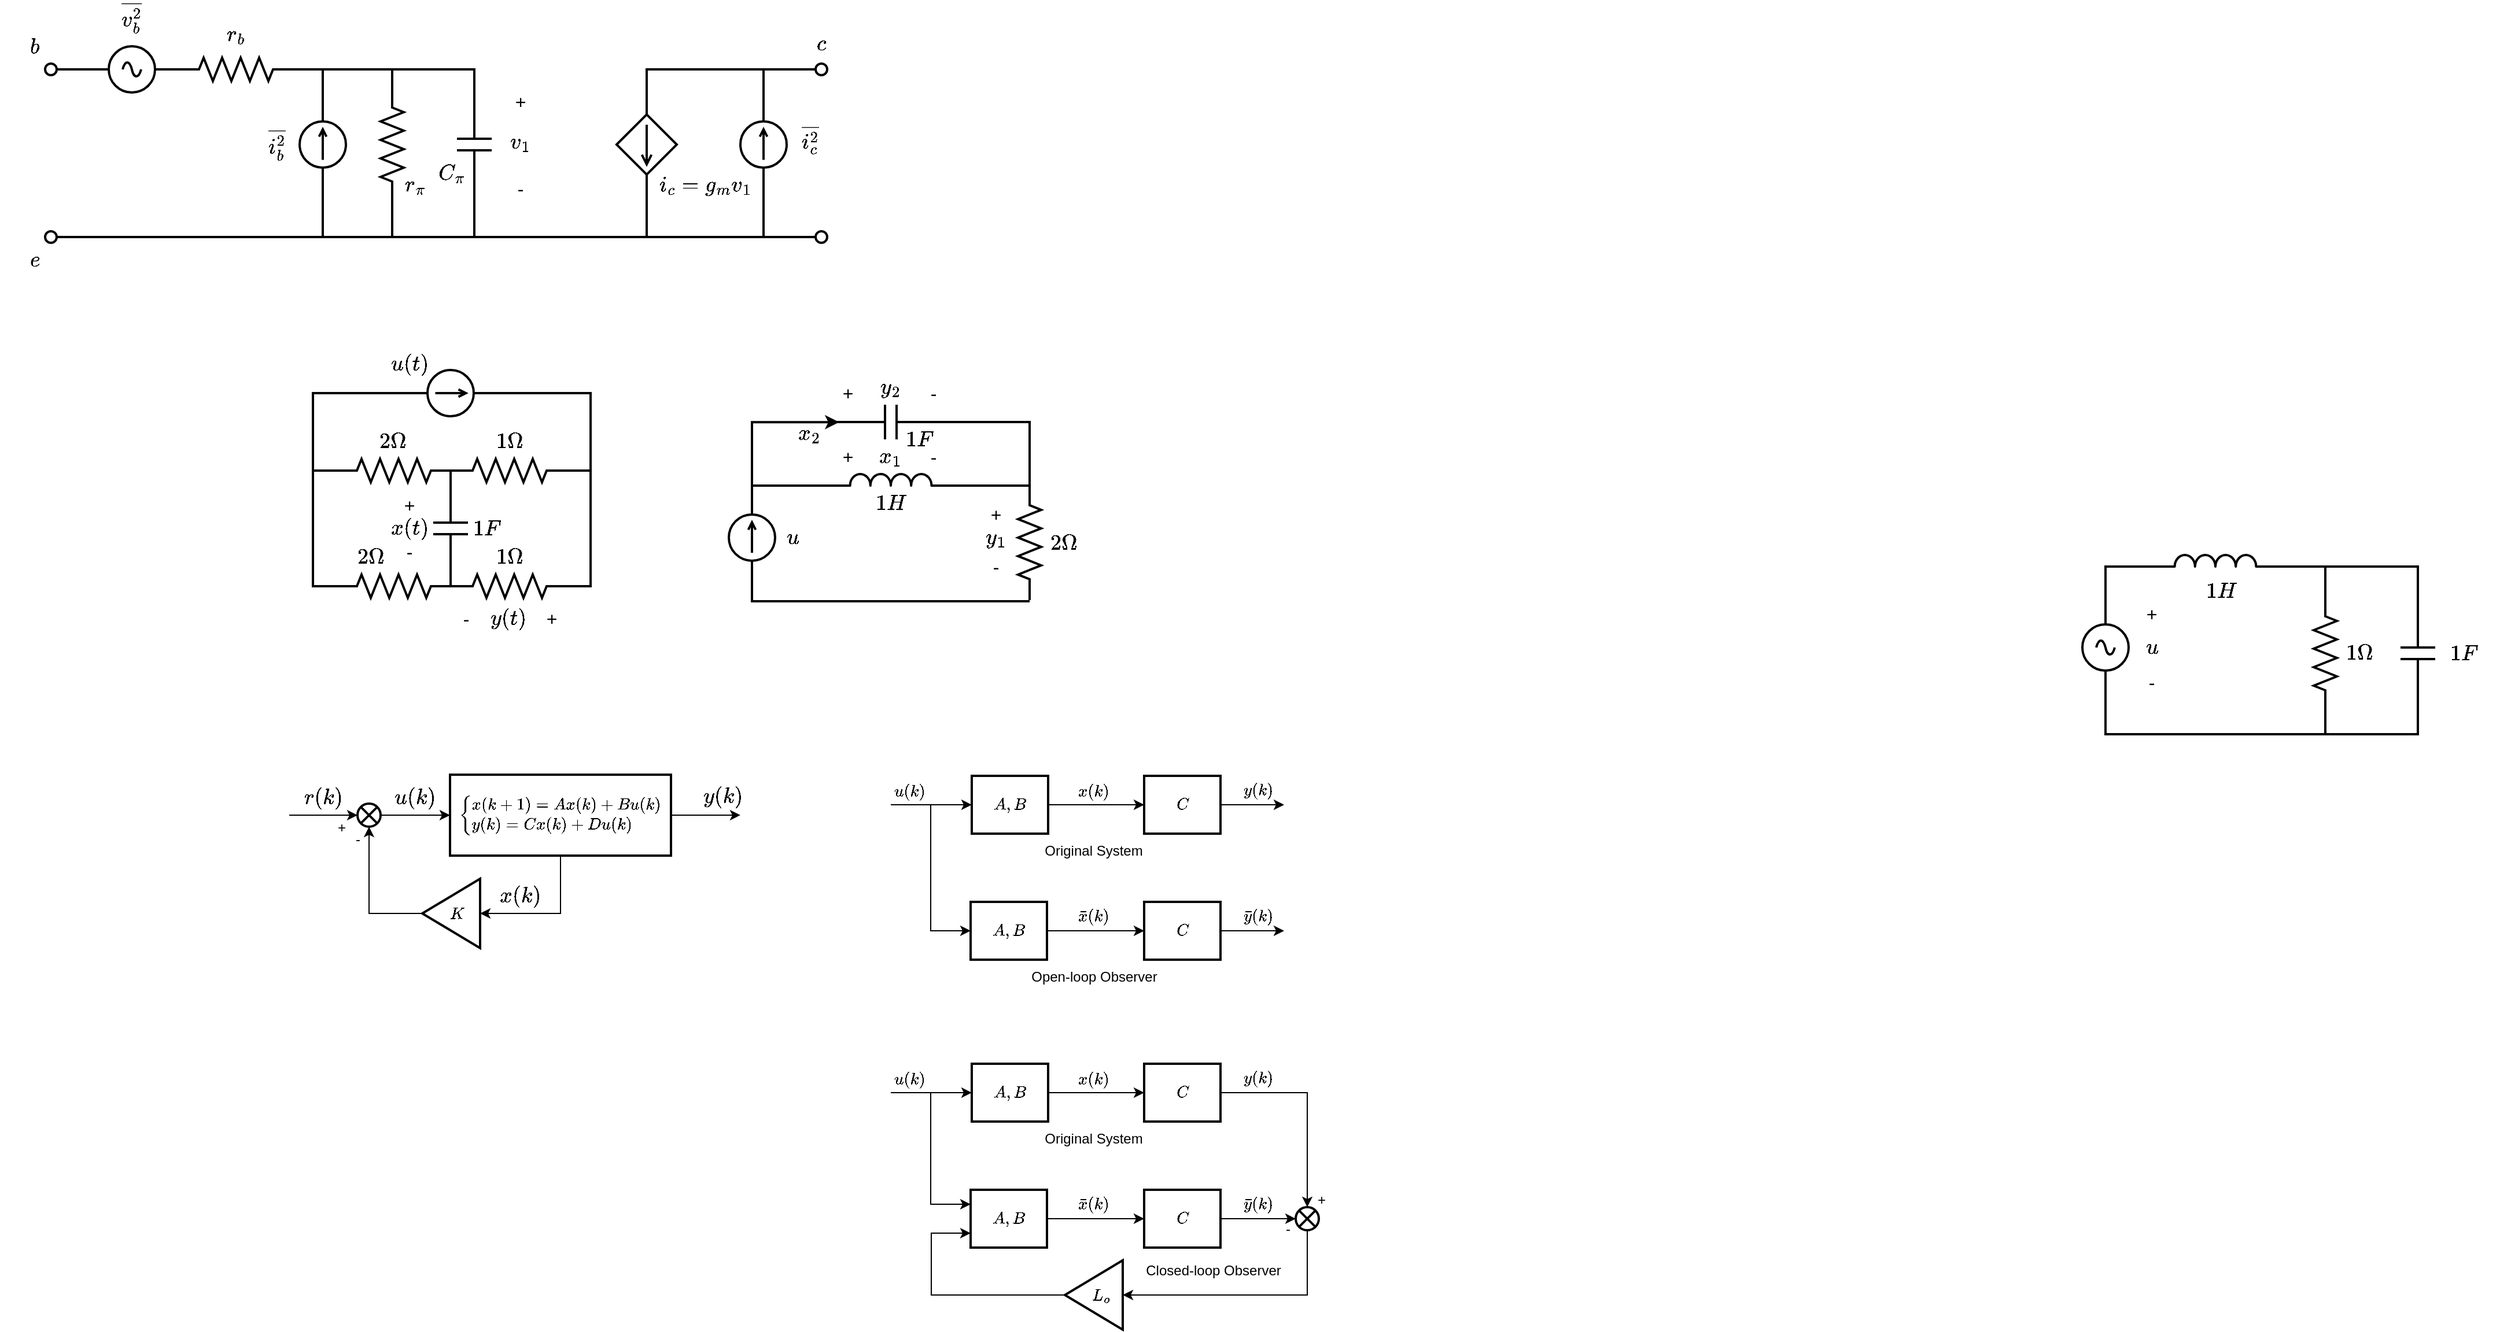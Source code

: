 <mxfile version="24.7.17">
  <diagram name="Page-1" id="0w1mzpmu9eaHcm5onp4b">
    <mxGraphModel dx="194" dy="-1053" grid="1" gridSize="10" guides="1" tooltips="1" connect="1" arrows="1" fold="1" page="1" pageScale="1" pageWidth="827" pageHeight="1169" math="1" shadow="0">
      <root>
        <mxCell id="0" />
        <mxCell id="1" parent="0" />
        <mxCell id="32kUZFHJpmoqQEF3fDb8-13" value="" style="pointerEvents=1;verticalLabelPosition=bottom;shadow=0;dashed=0;align=center;html=1;verticalAlign=top;shape=mxgraph.electrical.resistors.resistor_2;rotation=90;strokeWidth=2;" parent="1" vertex="1">
          <mxGeometry x="2000" y="1955" width="100" height="20" as="geometry" />
        </mxCell>
        <mxCell id="32kUZFHJpmoqQEF3fDb8-14" value="$$1F$$" style="text;html=1;align=center;verticalAlign=middle;whiteSpace=wrap;rounded=0;fontSize=16;" parent="1" vertex="1">
          <mxGeometry x="2140" y="1950" width="60" height="30" as="geometry" />
        </mxCell>
        <mxCell id="32kUZFHJpmoqQEF3fDb8-15" value="" style="pointerEvents=1;verticalLabelPosition=bottom;shadow=0;dashed=0;align=center;html=1;verticalAlign=top;shape=mxgraph.electrical.signal_sources.source;aspect=fixed;points=[[0.5,0,0],[1,0.5,0],[0.5,1,0],[0,0.5,0]];elSignalType=ac;strokeWidth=2;" parent="1" vertex="1">
          <mxGeometry x="1840" y="1940" width="40" height="40" as="geometry" />
        </mxCell>
        <mxCell id="32kUZFHJpmoqQEF3fDb8-16" value="" style="pointerEvents=1;verticalLabelPosition=bottom;shadow=0;dashed=0;align=center;html=1;verticalAlign=top;shape=mxgraph.electrical.inductors.inductor_3;strokeWidth=2;rotation=0;" parent="1" vertex="1">
          <mxGeometry x="1900" y="1880" width="110" height="10" as="geometry" />
        </mxCell>
        <mxCell id="32kUZFHJpmoqQEF3fDb8-17" value="" style="pointerEvents=1;verticalLabelPosition=bottom;shadow=0;dashed=0;align=center;html=1;verticalAlign=top;shape=mxgraph.electrical.capacitors.capacitor_1;rotation=90;strokeWidth=2;" parent="1" vertex="1">
          <mxGeometry x="2080" y="1950" width="100" height="30" as="geometry" />
        </mxCell>
        <mxCell id="32kUZFHJpmoqQEF3fDb8-18" style="edgeStyle=orthogonalEdgeStyle;rounded=0;orthogonalLoop=1;jettySize=auto;html=1;exitX=0.5;exitY=0;exitDx=0;exitDy=0;exitPerimeter=0;entryX=0;entryY=1;entryDx=0;entryDy=0;entryPerimeter=0;strokeWidth=2;endArrow=none;endFill=0;" parent="1" source="32kUZFHJpmoqQEF3fDb8-15" target="32kUZFHJpmoqQEF3fDb8-16" edge="1">
          <mxGeometry relative="1" as="geometry">
            <Array as="points">
              <mxPoint x="1860" y="1890" />
            </Array>
          </mxGeometry>
        </mxCell>
        <mxCell id="32kUZFHJpmoqQEF3fDb8-19" style="edgeStyle=orthogonalEdgeStyle;rounded=0;orthogonalLoop=1;jettySize=auto;html=1;exitX=1;exitY=1;exitDx=0;exitDy=0;exitPerimeter=0;entryX=0;entryY=0.5;entryDx=0;entryDy=0;entryPerimeter=0;strokeWidth=2;endArrow=none;endFill=0;" parent="1" source="32kUZFHJpmoqQEF3fDb8-16" target="32kUZFHJpmoqQEF3fDb8-13" edge="1">
          <mxGeometry relative="1" as="geometry">
            <Array as="points">
              <mxPoint x="2050" y="1890" />
            </Array>
          </mxGeometry>
        </mxCell>
        <mxCell id="32kUZFHJpmoqQEF3fDb8-20" style="edgeStyle=orthogonalEdgeStyle;rounded=0;orthogonalLoop=1;jettySize=auto;html=1;exitX=1;exitY=1;exitDx=0;exitDy=0;exitPerimeter=0;entryX=0;entryY=0.5;entryDx=0;entryDy=0;entryPerimeter=0;strokeWidth=2;endArrow=none;endFill=0;" parent="1" source="32kUZFHJpmoqQEF3fDb8-16" target="32kUZFHJpmoqQEF3fDb8-17" edge="1">
          <mxGeometry relative="1" as="geometry">
            <Array as="points">
              <mxPoint x="2130" y="1890" />
            </Array>
          </mxGeometry>
        </mxCell>
        <mxCell id="32kUZFHJpmoqQEF3fDb8-21" style="edgeStyle=orthogonalEdgeStyle;rounded=0;orthogonalLoop=1;jettySize=auto;html=1;exitX=0.5;exitY=1;exitDx=0;exitDy=0;exitPerimeter=0;entryX=1;entryY=0.5;entryDx=0;entryDy=0;entryPerimeter=0;strokeWidth=2;endArrow=none;endFill=0;" parent="1" source="32kUZFHJpmoqQEF3fDb8-15" target="32kUZFHJpmoqQEF3fDb8-13" edge="1">
          <mxGeometry relative="1" as="geometry" />
        </mxCell>
        <mxCell id="32kUZFHJpmoqQEF3fDb8-22" style="edgeStyle=orthogonalEdgeStyle;rounded=0;orthogonalLoop=1;jettySize=auto;html=1;exitX=0.5;exitY=1;exitDx=0;exitDy=0;exitPerimeter=0;entryX=1;entryY=0.5;entryDx=0;entryDy=0;entryPerimeter=0;strokeWidth=2;endArrow=none;endFill=0;" parent="1" source="32kUZFHJpmoqQEF3fDb8-15" target="32kUZFHJpmoqQEF3fDb8-17" edge="1">
          <mxGeometry relative="1" as="geometry" />
        </mxCell>
        <mxCell id="32kUZFHJpmoqQEF3fDb8-23" value="$$1\Omega$$" style="text;html=1;align=center;verticalAlign=middle;whiteSpace=wrap;rounded=0;fontSize=16;" parent="1" vertex="1">
          <mxGeometry x="2050" y="1950" width="60" height="30" as="geometry" />
        </mxCell>
        <mxCell id="32kUZFHJpmoqQEF3fDb8-24" value="$$1H$$" style="text;html=1;align=center;verticalAlign=middle;whiteSpace=wrap;rounded=0;fontSize=16;" parent="1" vertex="1">
          <mxGeometry x="1930" y="1896" width="60" height="30" as="geometry" />
        </mxCell>
        <mxCell id="32kUZFHJpmoqQEF3fDb8-25" value="$$u$$" style="text;html=1;align=center;verticalAlign=middle;whiteSpace=wrap;rounded=0;fontSize=16;" parent="1" vertex="1">
          <mxGeometry x="1870" y="1945" width="60" height="30" as="geometry" />
        </mxCell>
        <mxCell id="32kUZFHJpmoqQEF3fDb8-26" value="+" style="text;html=1;align=center;verticalAlign=middle;whiteSpace=wrap;rounded=0;fontSize=16;" parent="1" vertex="1">
          <mxGeometry x="1893" y="1926" width="14" height="10" as="geometry" />
        </mxCell>
        <mxCell id="32kUZFHJpmoqQEF3fDb8-27" value="-" style="text;html=1;align=center;verticalAlign=middle;whiteSpace=wrap;rounded=0;fontSize=16;" parent="1" vertex="1">
          <mxGeometry x="1893" y="1985" width="14" height="10" as="geometry" />
        </mxCell>
        <mxCell id="8IhoKyWCHWBWaT3CL7iz-1" value="" style="pointerEvents=1;verticalLabelPosition=bottom;shadow=0;dashed=0;align=center;html=1;verticalAlign=top;shape=mxgraph.electrical.resistors.resistor_2;rotation=0;strokeWidth=2;" parent="1" vertex="1">
          <mxGeometry x="194" y="1450" width="100" height="20" as="geometry" />
        </mxCell>
        <mxCell id="8IhoKyWCHWBWaT3CL7iz-2" style="edgeStyle=orthogonalEdgeStyle;rounded=0;orthogonalLoop=1;jettySize=auto;html=1;exitX=0.5;exitY=1;exitDx=0;exitDy=0;exitPerimeter=0;entryX=1;entryY=0.5;entryDx=0;entryDy=0;strokeWidth=2;endArrow=none;endFill=0;" parent="1" source="8IhoKyWCHWBWaT3CL7iz-3" target="8IhoKyWCHWBWaT3CL7iz-20" edge="1">
          <mxGeometry relative="1" as="geometry" />
        </mxCell>
        <mxCell id="8IhoKyWCHWBWaT3CL7iz-3" value="" style="pointerEvents=1;verticalLabelPosition=bottom;shadow=0;dashed=0;align=center;html=1;verticalAlign=top;shape=mxgraph.electrical.signal_sources.source;aspect=fixed;points=[[0.5,0,0],[1,0.5,0],[0.5,1,0],[0,0.5,0]];elSignalType=dc2;elSourceType=dependent;strokeWidth=2;" parent="1" vertex="1">
          <mxGeometry x="573" y="1499" width="52" height="52" as="geometry" />
        </mxCell>
        <mxCell id="8IhoKyWCHWBWaT3CL7iz-4" style="edgeStyle=orthogonalEdgeStyle;rounded=0;orthogonalLoop=1;jettySize=auto;html=1;exitX=1;exitY=0.5;exitDx=0;exitDy=0;exitPerimeter=0;entryX=1;entryY=0.5;entryDx=0;entryDy=0;strokeWidth=2;endArrow=none;endFill=0;" parent="1" source="8IhoKyWCHWBWaT3CL7iz-5" target="8IhoKyWCHWBWaT3CL7iz-20" edge="1">
          <mxGeometry relative="1" as="geometry" />
        </mxCell>
        <mxCell id="8IhoKyWCHWBWaT3CL7iz-5" value="" style="pointerEvents=1;verticalLabelPosition=bottom;shadow=0;dashed=0;align=center;html=1;verticalAlign=top;shape=mxgraph.electrical.resistors.resistor_2;rotation=90;strokeWidth=2;" parent="1" vertex="1">
          <mxGeometry x="329" y="1515" width="100" height="20" as="geometry" />
        </mxCell>
        <mxCell id="8IhoKyWCHWBWaT3CL7iz-6" style="edgeStyle=orthogonalEdgeStyle;rounded=0;orthogonalLoop=1;jettySize=auto;html=1;exitX=0;exitY=0.5;exitDx=0;exitDy=0;exitPerimeter=0;endArrow=none;endFill=0;strokeWidth=2;" parent="1" source="8IhoKyWCHWBWaT3CL7iz-8" edge="1">
          <mxGeometry relative="1" as="geometry">
            <mxPoint x="380" y="1459.997" as="targetPoint" />
            <mxPoint x="410" y="1474.83" as="sourcePoint" />
            <Array as="points">
              <mxPoint x="450" y="1460" />
            </Array>
          </mxGeometry>
        </mxCell>
        <mxCell id="8IhoKyWCHWBWaT3CL7iz-7" style="edgeStyle=orthogonalEdgeStyle;rounded=0;orthogonalLoop=1;jettySize=auto;html=1;exitX=1;exitY=0.5;exitDx=0;exitDy=0;exitPerimeter=0;entryX=1;entryY=0.5;entryDx=0;entryDy=0;strokeWidth=2;endArrow=none;endFill=0;" parent="1" source="8IhoKyWCHWBWaT3CL7iz-8" target="8IhoKyWCHWBWaT3CL7iz-20" edge="1">
          <mxGeometry relative="1" as="geometry">
            <mxPoint x="140" y="1570" as="targetPoint" />
          </mxGeometry>
        </mxCell>
        <mxCell id="8IhoKyWCHWBWaT3CL7iz-8" value="" style="pointerEvents=1;verticalLabelPosition=bottom;shadow=0;dashed=0;align=center;html=1;verticalAlign=top;shape=mxgraph.electrical.capacitors.capacitor_1;strokeWidth=2;rotation=90;" parent="1" vertex="1">
          <mxGeometry x="400" y="1510" width="100" height="30" as="geometry" />
        </mxCell>
        <mxCell id="8IhoKyWCHWBWaT3CL7iz-9" style="edgeStyle=orthogonalEdgeStyle;rounded=0;orthogonalLoop=1;jettySize=auto;html=1;exitX=0;exitY=0.5;exitDx=0;exitDy=0;exitPerimeter=0;entryX=1;entryY=0.5;entryDx=0;entryDy=0;entryPerimeter=0;endArrow=none;endFill=0;strokeWidth=2;" parent="1" source="8IhoKyWCHWBWaT3CL7iz-5" target="8IhoKyWCHWBWaT3CL7iz-1" edge="1">
          <mxGeometry relative="1" as="geometry">
            <Array as="points">
              <mxPoint x="379" y="1460" />
            </Array>
          </mxGeometry>
        </mxCell>
        <mxCell id="8IhoKyWCHWBWaT3CL7iz-10" style="edgeStyle=orthogonalEdgeStyle;rounded=0;orthogonalLoop=1;jettySize=auto;html=1;exitX=0;exitY=0.5;exitDx=0;exitDy=0;exitPerimeter=0;endArrow=none;endFill=0;strokeWidth=2;" parent="1" source="8IhoKyWCHWBWaT3CL7iz-19" edge="1">
          <mxGeometry relative="1" as="geometry">
            <mxPoint x="89" y="1459.793" as="targetPoint" />
          </mxGeometry>
        </mxCell>
        <mxCell id="8IhoKyWCHWBWaT3CL7iz-11" value="" style="pointerEvents=1;verticalLabelPosition=bottom;shadow=0;dashed=0;align=center;html=1;verticalAlign=top;shape=mxgraph.electrical.signal_sources.source;aspect=fixed;points=[[0.5,0,0],[1,0.5,0],[0.5,1,0],[0,0.5,0]];elSignalType=ac;strokeWidth=2;" parent="1" vertex="1">
          <mxGeometry x="134" y="1440" width="40" height="40" as="geometry" />
        </mxCell>
        <mxCell id="8IhoKyWCHWBWaT3CL7iz-12" style="edgeStyle=orthogonalEdgeStyle;rounded=0;orthogonalLoop=1;jettySize=auto;html=1;exitX=0;exitY=0.5;exitDx=0;exitDy=0;exitPerimeter=0;entryX=1;entryY=0.5;entryDx=0;entryDy=0;entryPerimeter=0;strokeWidth=2;endArrow=none;endFill=0;" parent="1" source="8IhoKyWCHWBWaT3CL7iz-1" target="8IhoKyWCHWBWaT3CL7iz-11" edge="1">
          <mxGeometry relative="1" as="geometry" />
        </mxCell>
        <mxCell id="8IhoKyWCHWBWaT3CL7iz-13" style="edgeStyle=orthogonalEdgeStyle;rounded=0;orthogonalLoop=1;jettySize=auto;html=1;exitX=0;exitY=0.5;exitDx=0;exitDy=0;exitPerimeter=0;entryX=1;entryY=0.5;entryDx=0;entryDy=0;endArrow=none;endFill=0;strokeWidth=2;" parent="1" source="8IhoKyWCHWBWaT3CL7iz-14" target="8IhoKyWCHWBWaT3CL7iz-20" edge="1">
          <mxGeometry relative="1" as="geometry" />
        </mxCell>
        <mxCell id="8IhoKyWCHWBWaT3CL7iz-14" value="" style="pointerEvents=1;verticalLabelPosition=bottom;shadow=0;dashed=0;align=center;html=1;verticalAlign=top;shape=mxgraph.electrical.signal_sources.source;aspect=fixed;points=[[0.5,0,0],[1,0.5,0],[0.5,1,0],[0,0.5,0]];elSignalType=dc1;rotation=-90;strokeWidth=2;" parent="1" vertex="1">
          <mxGeometry x="299" y="1505" width="40" height="40" as="geometry" />
        </mxCell>
        <mxCell id="8IhoKyWCHWBWaT3CL7iz-15" style="edgeStyle=orthogonalEdgeStyle;rounded=0;orthogonalLoop=1;jettySize=auto;html=1;exitX=0;exitY=0.5;exitDx=0;exitDy=0;exitPerimeter=0;entryX=1;entryY=0.5;entryDx=0;entryDy=0;strokeWidth=2;endArrow=none;endFill=0;" parent="1" source="8IhoKyWCHWBWaT3CL7iz-16" target="8IhoKyWCHWBWaT3CL7iz-20" edge="1">
          <mxGeometry relative="1" as="geometry" />
        </mxCell>
        <mxCell id="8IhoKyWCHWBWaT3CL7iz-16" value="" style="pointerEvents=1;verticalLabelPosition=bottom;shadow=0;dashed=0;align=center;html=1;verticalAlign=top;shape=mxgraph.electrical.signal_sources.source;aspect=fixed;points=[[0.5,0,0],[1,0.5,0],[0.5,1,0],[0,0.5,0]];elSignalType=dc1;rotation=-90;strokeWidth=2;" parent="1" vertex="1">
          <mxGeometry x="680" y="1505" width="40" height="40" as="geometry" />
        </mxCell>
        <mxCell id="8IhoKyWCHWBWaT3CL7iz-17" style="edgeStyle=orthogonalEdgeStyle;rounded=0;orthogonalLoop=1;jettySize=auto;html=1;exitX=1;exitY=0.5;exitDx=0;exitDy=0;exitPerimeter=0;entryX=1;entryY=0.5;entryDx=0;entryDy=0;entryPerimeter=0;strokeWidth=2;endArrow=none;endFill=0;" parent="1" source="8IhoKyWCHWBWaT3CL7iz-14" target="8IhoKyWCHWBWaT3CL7iz-1" edge="1">
          <mxGeometry relative="1" as="geometry">
            <Array as="points">
              <mxPoint x="319" y="1500" />
              <mxPoint x="319" y="1460" />
            </Array>
          </mxGeometry>
        </mxCell>
        <mxCell id="8IhoKyWCHWBWaT3CL7iz-18" value="" style="edgeStyle=orthogonalEdgeStyle;rounded=0;orthogonalLoop=1;jettySize=auto;html=1;exitX=0;exitY=0.5;exitDx=0;exitDy=0;exitPerimeter=0;endArrow=none;endFill=0;strokeWidth=2;" parent="1" source="8IhoKyWCHWBWaT3CL7iz-11" target="8IhoKyWCHWBWaT3CL7iz-19" edge="1">
          <mxGeometry relative="1" as="geometry">
            <mxPoint x="89" y="1459.793" as="targetPoint" />
            <mxPoint x="134" y="1460" as="sourcePoint" />
          </mxGeometry>
        </mxCell>
        <mxCell id="8IhoKyWCHWBWaT3CL7iz-19" value="" style="ellipse;whiteSpace=wrap;html=1;aspect=fixed;strokeWidth=2;" parent="1" vertex="1">
          <mxGeometry x="79" y="1455" width="10" height="10" as="geometry" />
        </mxCell>
        <mxCell id="8IhoKyWCHWBWaT3CL7iz-20" value="" style="ellipse;whiteSpace=wrap;html=1;aspect=fixed;strokeWidth=2;" parent="1" vertex="1">
          <mxGeometry x="79" y="1600" width="10" height="10" as="geometry" />
        </mxCell>
        <mxCell id="8IhoKyWCHWBWaT3CL7iz-21" style="edgeStyle=orthogonalEdgeStyle;rounded=0;orthogonalLoop=1;jettySize=auto;html=1;exitX=1;exitY=0.5;exitDx=0;exitDy=0;exitPerimeter=0;entryX=0.5;entryY=0;entryDx=0;entryDy=0;entryPerimeter=0;strokeWidth=2;endArrow=none;endFill=0;" parent="1" source="8IhoKyWCHWBWaT3CL7iz-16" target="8IhoKyWCHWBWaT3CL7iz-3" edge="1">
          <mxGeometry relative="1" as="geometry">
            <Array as="points">
              <mxPoint x="700" y="1460" />
              <mxPoint x="599" y="1460" />
            </Array>
          </mxGeometry>
        </mxCell>
        <mxCell id="8IhoKyWCHWBWaT3CL7iz-22" value="$$r_b$$" style="text;html=1;align=center;verticalAlign=middle;whiteSpace=wrap;rounded=0;fontSize=16;" parent="1" vertex="1">
          <mxGeometry x="214" y="1415" width="60" height="30" as="geometry" />
        </mxCell>
        <mxCell id="8IhoKyWCHWBWaT3CL7iz-23" value="$$r_\pi$$" style="text;html=1;align=center;verticalAlign=middle;whiteSpace=wrap;rounded=0;fontSize=16;" parent="1" vertex="1">
          <mxGeometry x="369" y="1545" width="60" height="30" as="geometry" />
        </mxCell>
        <mxCell id="8IhoKyWCHWBWaT3CL7iz-24" value="$$C_\pi$$" style="text;html=1;align=center;verticalAlign=middle;whiteSpace=wrap;rounded=0;fontSize=16;" parent="1" vertex="1">
          <mxGeometry x="400" y="1535" width="60" height="30" as="geometry" />
        </mxCell>
        <mxCell id="8IhoKyWCHWBWaT3CL7iz-25" value="$$\overline{v_b^2}$$" style="text;html=1;align=center;verticalAlign=middle;whiteSpace=wrap;rounded=0;fontSize=16;" parent="1" vertex="1">
          <mxGeometry x="124" y="1400" width="60" height="30" as="geometry" />
        </mxCell>
        <mxCell id="8IhoKyWCHWBWaT3CL7iz-26" value="$$\overline{i_b^2}$$" style="text;html=1;align=center;verticalAlign=middle;whiteSpace=wrap;rounded=0;fontSize=16;" parent="1" vertex="1">
          <mxGeometry x="249" y="1510" width="60" height="30" as="geometry" />
        </mxCell>
        <mxCell id="8IhoKyWCHWBWaT3CL7iz-27" value="$$\overline{i_c^2}$$" style="text;html=1;align=center;verticalAlign=middle;whiteSpace=wrap;rounded=0;fontSize=16;" parent="1" vertex="1">
          <mxGeometry x="710" y="1505" width="60" height="30" as="geometry" />
        </mxCell>
        <mxCell id="8IhoKyWCHWBWaT3CL7iz-28" value="$$i_c=g_mv_1$$" style="text;html=1;align=center;verticalAlign=middle;whiteSpace=wrap;rounded=0;fontSize=16;" parent="1" vertex="1">
          <mxGeometry x="620" y="1545" width="60" height="30" as="geometry" />
        </mxCell>
        <mxCell id="8IhoKyWCHWBWaT3CL7iz-29" value="$$v_1$$" style="text;html=1;align=center;verticalAlign=middle;whiteSpace=wrap;rounded=0;fontSize=16;" parent="1" vertex="1">
          <mxGeometry x="460" y="1507.5" width="60" height="30" as="geometry" />
        </mxCell>
        <mxCell id="8IhoKyWCHWBWaT3CL7iz-30" value="+" style="text;html=1;align=center;verticalAlign=middle;whiteSpace=wrap;rounded=0;fontSize=16;" parent="1" vertex="1">
          <mxGeometry x="460" y="1472.5" width="60" height="30" as="geometry" />
        </mxCell>
        <mxCell id="8IhoKyWCHWBWaT3CL7iz-31" value="-" style="text;html=1;align=center;verticalAlign=middle;whiteSpace=wrap;rounded=0;fontSize=16;" parent="1" vertex="1">
          <mxGeometry x="460" y="1547.5" width="60" height="30" as="geometry" />
        </mxCell>
        <mxCell id="8IhoKyWCHWBWaT3CL7iz-32" value="$$b$$" style="text;html=1;align=center;verticalAlign=middle;whiteSpace=wrap;rounded=0;fontSize=16;" parent="1" vertex="1">
          <mxGeometry x="40" y="1425" width="60" height="30" as="geometry" />
        </mxCell>
        <mxCell id="8IhoKyWCHWBWaT3CL7iz-33" value="$$e$$" style="text;html=1;align=center;verticalAlign=middle;whiteSpace=wrap;rounded=0;fontSize=16;" parent="1" vertex="1">
          <mxGeometry x="40" y="1610" width="60" height="30" as="geometry" />
        </mxCell>
        <mxCell id="8IhoKyWCHWBWaT3CL7iz-34" value="$$c$$" style="text;html=1;align=center;verticalAlign=middle;whiteSpace=wrap;rounded=0;fontSize=16;" parent="1" vertex="1">
          <mxGeometry x="720" y="1422.5" width="60" height="30" as="geometry" />
        </mxCell>
        <mxCell id="8IhoKyWCHWBWaT3CL7iz-35" value="" style="ellipse;whiteSpace=wrap;html=1;aspect=fixed;strokeWidth=2;" parent="1" vertex="1">
          <mxGeometry x="745" y="1455" width="10" height="10" as="geometry" />
        </mxCell>
        <mxCell id="8IhoKyWCHWBWaT3CL7iz-36" style="edgeStyle=orthogonalEdgeStyle;rounded=0;orthogonalLoop=1;jettySize=auto;html=1;exitX=0;exitY=0.5;exitDx=0;exitDy=0;entryX=0.5;entryY=0;entryDx=0;entryDy=0;entryPerimeter=0;endArrow=none;endFill=0;strokeWidth=2;" parent="1" source="8IhoKyWCHWBWaT3CL7iz-35" target="8IhoKyWCHWBWaT3CL7iz-3" edge="1">
          <mxGeometry relative="1" as="geometry" />
        </mxCell>
        <mxCell id="8IhoKyWCHWBWaT3CL7iz-37" style="edgeStyle=orthogonalEdgeStyle;rounded=0;orthogonalLoop=1;jettySize=auto;html=1;exitX=0;exitY=0.5;exitDx=0;exitDy=0;strokeWidth=2;endArrow=none;endFill=0;" parent="1" source="8IhoKyWCHWBWaT3CL7iz-38" edge="1">
          <mxGeometry relative="1" as="geometry">
            <mxPoint x="700" y="1605" as="targetPoint" />
            <Array as="points">
              <mxPoint x="723" y="1605" />
            </Array>
          </mxGeometry>
        </mxCell>
        <mxCell id="8IhoKyWCHWBWaT3CL7iz-38" value="" style="ellipse;whiteSpace=wrap;html=1;aspect=fixed;strokeWidth=2;" parent="1" vertex="1">
          <mxGeometry x="745" y="1600" width="10" height="10" as="geometry" />
        </mxCell>
        <mxCell id="8IhoKyWCHWBWaT3CL7iz-50" value="" style="group;rotation=90;" parent="1" vertex="1" connectable="0">
          <mxGeometry x="323.5" y="1710" width="213" height="200" as="geometry" />
        </mxCell>
        <mxCell id="8IhoKyWCHWBWaT3CL7iz-39" value="" style="pointerEvents=1;verticalLabelPosition=bottom;shadow=0;dashed=0;align=center;html=1;verticalAlign=top;shape=mxgraph.electrical.signal_sources.source;aspect=fixed;points=[[0.5,0,0],[1,0.5,0],[0.5,1,0],[0,0.5,0]];elSignalType=dc1;rotation=0;strokeWidth=2;" parent="8IhoKyWCHWBWaT3CL7iz-50" vertex="1">
          <mxGeometry x="86" y="10" width="40" height="40" as="geometry" />
        </mxCell>
        <mxCell id="8IhoKyWCHWBWaT3CL7iz-40" value="" style="pointerEvents=1;verticalLabelPosition=bottom;shadow=0;dashed=0;align=center;html=1;verticalAlign=top;shape=mxgraph.electrical.resistors.resistor_2;rotation=180;strokeWidth=2;" parent="8IhoKyWCHWBWaT3CL7iz-50" vertex="1">
          <mxGeometry x="107" y="87" width="100" height="20" as="geometry" />
        </mxCell>
        <mxCell id="8IhoKyWCHWBWaT3CL7iz-41" value="" style="pointerEvents=1;verticalLabelPosition=bottom;shadow=0;dashed=0;align=center;html=1;verticalAlign=top;shape=mxgraph.electrical.capacitors.capacitor_1;strokeWidth=2;rotation=-90;" parent="8IhoKyWCHWBWaT3CL7iz-50" vertex="1">
          <mxGeometry x="56" y="132" width="100" height="30" as="geometry" />
        </mxCell>
        <mxCell id="8IhoKyWCHWBWaT3CL7iz-42" value="" style="pointerEvents=1;verticalLabelPosition=bottom;shadow=0;dashed=0;align=center;html=1;verticalAlign=top;shape=mxgraph.electrical.resistors.resistor_2;rotation=180;strokeWidth=2;" parent="8IhoKyWCHWBWaT3CL7iz-50" vertex="1">
          <mxGeometry x="107" y="187" width="100" height="20" as="geometry" />
        </mxCell>
        <mxCell id="8IhoKyWCHWBWaT3CL7iz-43" value="" style="pointerEvents=1;verticalLabelPosition=bottom;shadow=0;dashed=0;align=center;html=1;verticalAlign=top;shape=mxgraph.electrical.resistors.resistor_2;rotation=180;strokeWidth=2;" parent="8IhoKyWCHWBWaT3CL7iz-50" vertex="1">
          <mxGeometry x="7" y="87" width="100" height="20" as="geometry" />
        </mxCell>
        <mxCell id="8IhoKyWCHWBWaT3CL7iz-44" value="" style="pointerEvents=1;verticalLabelPosition=bottom;shadow=0;dashed=0;align=center;html=1;verticalAlign=top;shape=mxgraph.electrical.resistors.resistor_2;rotation=180;strokeWidth=2;" parent="8IhoKyWCHWBWaT3CL7iz-50" vertex="1">
          <mxGeometry x="7" y="187" width="100" height="20" as="geometry" />
        </mxCell>
        <mxCell id="8IhoKyWCHWBWaT3CL7iz-45" style="edgeStyle=orthogonalEdgeStyle;rounded=0;orthogonalLoop=1;jettySize=auto;html=1;exitX=1;exitY=0.5;exitDx=0;exitDy=0;exitPerimeter=0;entryX=0;entryY=0.5;entryDx=0;entryDy=0;entryPerimeter=0;strokeWidth=2;endArrow=none;endFill=0;" parent="8IhoKyWCHWBWaT3CL7iz-50" source="8IhoKyWCHWBWaT3CL7iz-39" target="8IhoKyWCHWBWaT3CL7iz-40" edge="1">
          <mxGeometry relative="1" as="geometry" />
        </mxCell>
        <mxCell id="8IhoKyWCHWBWaT3CL7iz-46" style="edgeStyle=orthogonalEdgeStyle;rounded=0;orthogonalLoop=1;jettySize=auto;html=1;exitX=1;exitY=0.5;exitDx=0;exitDy=0;exitPerimeter=0;entryX=0;entryY=0.5;entryDx=0;entryDy=0;entryPerimeter=0;strokeWidth=2;endArrow=none;endFill=0;" parent="8IhoKyWCHWBWaT3CL7iz-50" source="8IhoKyWCHWBWaT3CL7iz-39" target="8IhoKyWCHWBWaT3CL7iz-42" edge="1">
          <mxGeometry relative="1" as="geometry" />
        </mxCell>
        <mxCell id="8IhoKyWCHWBWaT3CL7iz-47" style="edgeStyle=orthogonalEdgeStyle;rounded=0;orthogonalLoop=1;jettySize=auto;html=1;exitX=0;exitY=0.5;exitDx=0;exitDy=0;exitPerimeter=0;entryX=1;entryY=0.5;entryDx=0;entryDy=0;entryPerimeter=0;strokeWidth=2;endArrow=none;endFill=0;" parent="8IhoKyWCHWBWaT3CL7iz-50" source="8IhoKyWCHWBWaT3CL7iz-39" target="8IhoKyWCHWBWaT3CL7iz-43" edge="1">
          <mxGeometry relative="1" as="geometry" />
        </mxCell>
        <mxCell id="8IhoKyWCHWBWaT3CL7iz-48" style="edgeStyle=orthogonalEdgeStyle;rounded=0;orthogonalLoop=1;jettySize=auto;html=1;exitX=0;exitY=0.5;exitDx=0;exitDy=0;exitPerimeter=0;entryX=1;entryY=0.5;entryDx=0;entryDy=0;entryPerimeter=0;strokeWidth=2;endArrow=none;endFill=0;" parent="8IhoKyWCHWBWaT3CL7iz-50" source="8IhoKyWCHWBWaT3CL7iz-39" target="8IhoKyWCHWBWaT3CL7iz-44" edge="1">
          <mxGeometry relative="1" as="geometry" />
        </mxCell>
        <mxCell id="8IhoKyWCHWBWaT3CL7iz-80" value="$$1\Omega$$" style="text;html=1;align=center;verticalAlign=middle;whiteSpace=wrap;rounded=0;fontSize=16;" parent="8IhoKyWCHWBWaT3CL7iz-50" vertex="1">
          <mxGeometry x="127" y="57" width="60" height="30" as="geometry" />
        </mxCell>
        <mxCell id="8IhoKyWCHWBWaT3CL7iz-81" value="$$1\Omega$$" style="text;html=1;align=center;verticalAlign=middle;whiteSpace=wrap;rounded=0;fontSize=16;" parent="8IhoKyWCHWBWaT3CL7iz-50" vertex="1">
          <mxGeometry x="127" y="157" width="60" height="30" as="geometry" />
        </mxCell>
        <mxCell id="8IhoKyWCHWBWaT3CL7iz-82" value="$$2\Omega$$" style="text;html=1;align=center;verticalAlign=middle;whiteSpace=wrap;rounded=0;fontSize=16;" parent="8IhoKyWCHWBWaT3CL7iz-50" vertex="1">
          <mxGeometry x="26" y="57" width="60" height="30" as="geometry" />
        </mxCell>
        <mxCell id="8IhoKyWCHWBWaT3CL7iz-97" value="$$2\Omega$$" style="text;html=1;align=center;verticalAlign=middle;whiteSpace=wrap;rounded=0;fontSize=16;" parent="8IhoKyWCHWBWaT3CL7iz-50" vertex="1">
          <mxGeometry x="7" y="157" width="60" height="30" as="geometry" />
        </mxCell>
        <mxCell id="8IhoKyWCHWBWaT3CL7iz-98" value="$$u(t)$$" style="text;html=1;align=center;verticalAlign=middle;whiteSpace=wrap;rounded=0;fontSize=16;" parent="8IhoKyWCHWBWaT3CL7iz-50" vertex="1">
          <mxGeometry x="40" y="-10" width="60" height="30" as="geometry" />
        </mxCell>
        <mxCell id="8IhoKyWCHWBWaT3CL7iz-103" value="$$x(t)$$" style="text;html=1;align=center;verticalAlign=middle;whiteSpace=wrap;rounded=0;fontSize=16;" parent="8IhoKyWCHWBWaT3CL7iz-50" vertex="1">
          <mxGeometry x="40" y="132" width="60" height="30" as="geometry" />
        </mxCell>
        <mxCell id="8IhoKyWCHWBWaT3CL7iz-104" value="+" style="text;html=1;align=center;verticalAlign=middle;whiteSpace=wrap;rounded=0;fontSize=16;" parent="8IhoKyWCHWBWaT3CL7iz-50" vertex="1">
          <mxGeometry x="63" y="122" width="14" height="10" as="geometry" />
        </mxCell>
        <mxCell id="8IhoKyWCHWBWaT3CL7iz-105" value="-" style="text;html=1;align=center;verticalAlign=middle;whiteSpace=wrap;rounded=0;fontSize=16;" parent="8IhoKyWCHWBWaT3CL7iz-50" vertex="1">
          <mxGeometry x="63" y="162" width="14" height="10" as="geometry" />
        </mxCell>
        <mxCell id="8IhoKyWCHWBWaT3CL7iz-106" value="$$1F$$" style="text;html=1;align=center;verticalAlign=middle;whiteSpace=wrap;rounded=0;fontSize=16;" parent="8IhoKyWCHWBWaT3CL7iz-50" vertex="1">
          <mxGeometry x="107" y="132" width="60" height="30" as="geometry" />
        </mxCell>
        <mxCell id="8IhoKyWCHWBWaT3CL7iz-99" value="$$y(t)$$" style="text;html=1;align=center;verticalAlign=middle;whiteSpace=wrap;rounded=0;fontSize=16;" parent="1" vertex="1">
          <mxGeometry x="450" y="1920" width="60" height="30" as="geometry" />
        </mxCell>
        <mxCell id="8IhoKyWCHWBWaT3CL7iz-100" value="+" style="text;html=1;align=center;verticalAlign=middle;whiteSpace=wrap;rounded=0;fontSize=16;" parent="1" vertex="1">
          <mxGeometry x="510" y="1930" width="14" height="10" as="geometry" />
        </mxCell>
        <mxCell id="8IhoKyWCHWBWaT3CL7iz-101" value="-" style="text;html=1;align=center;verticalAlign=middle;whiteSpace=wrap;rounded=0;fontSize=16;" parent="1" vertex="1">
          <mxGeometry x="436" y="1930" width="14" height="10" as="geometry" />
        </mxCell>
        <mxCell id="8IhoKyWCHWBWaT3CL7iz-107" value="" style="pointerEvents=1;verticalLabelPosition=bottom;shadow=0;dashed=0;align=center;html=1;verticalAlign=top;shape=mxgraph.electrical.signal_sources.source;aspect=fixed;points=[[0.5,0,0],[1,0.5,0],[0.5,1,0],[0,0.5,0]];elSignalType=dc1;rotation=-90;strokeWidth=2;" parent="1" vertex="1">
          <mxGeometry x="670" y="1844.96" width="40" height="40" as="geometry" />
        </mxCell>
        <mxCell id="8IhoKyWCHWBWaT3CL7iz-108" value="" style="pointerEvents=1;verticalLabelPosition=bottom;shadow=0;dashed=0;align=center;html=1;verticalAlign=top;shape=mxgraph.electrical.capacitors.capacitor_1;strokeWidth=2;rotation=0;" parent="1" vertex="1">
          <mxGeometry x="760" y="1749.96" width="100" height="30" as="geometry" />
        </mxCell>
        <mxCell id="8IhoKyWCHWBWaT3CL7iz-109" value="" style="pointerEvents=1;verticalLabelPosition=bottom;shadow=0;dashed=0;align=center;html=1;verticalAlign=top;shape=mxgraph.electrical.inductors.inductor_3;strokeWidth=2;rotation=0;" parent="1" vertex="1">
          <mxGeometry x="755" y="1809.96" width="110" height="10" as="geometry" />
        </mxCell>
        <mxCell id="8IhoKyWCHWBWaT3CL7iz-110" value="" style="pointerEvents=1;verticalLabelPosition=bottom;shadow=0;dashed=0;align=center;html=1;verticalAlign=top;shape=mxgraph.electrical.resistors.resistor_2;rotation=-90;strokeWidth=2;" parent="1" vertex="1">
          <mxGeometry x="880" y="1858.96" width="100" height="20" as="geometry" />
        </mxCell>
        <mxCell id="8IhoKyWCHWBWaT3CL7iz-111" style="edgeStyle=orthogonalEdgeStyle;rounded=0;orthogonalLoop=1;jettySize=auto;html=1;exitX=1;exitY=0.5;exitDx=0;exitDy=0;exitPerimeter=0;entryX=0;entryY=1;entryDx=0;entryDy=0;entryPerimeter=0;strokeWidth=2;endArrow=none;endFill=0;" parent="1" source="8IhoKyWCHWBWaT3CL7iz-107" target="8IhoKyWCHWBWaT3CL7iz-109" edge="1">
          <mxGeometry relative="1" as="geometry">
            <Array as="points">
              <mxPoint x="690" y="1819.96" />
            </Array>
          </mxGeometry>
        </mxCell>
        <mxCell id="8IhoKyWCHWBWaT3CL7iz-112" style="edgeStyle=orthogonalEdgeStyle;rounded=0;orthogonalLoop=1;jettySize=auto;html=1;exitX=1;exitY=0.5;exitDx=0;exitDy=0;exitPerimeter=0;entryX=0.054;entryY=0.506;entryDx=0;entryDy=0;entryPerimeter=0;strokeWidth=2;endArrow=classic;endFill=1;" parent="1" source="8IhoKyWCHWBWaT3CL7iz-107" target="8IhoKyWCHWBWaT3CL7iz-108" edge="1">
          <mxGeometry relative="1" as="geometry">
            <Array as="points">
              <mxPoint x="690" y="1764.96" />
            </Array>
          </mxGeometry>
        </mxCell>
        <mxCell id="8IhoKyWCHWBWaT3CL7iz-113" style="edgeStyle=orthogonalEdgeStyle;rounded=0;orthogonalLoop=1;jettySize=auto;html=1;exitX=1;exitY=1;exitDx=0;exitDy=0;exitPerimeter=0;entryX=1;entryY=0.5;entryDx=0;entryDy=0;entryPerimeter=0;strokeWidth=2;endArrow=none;endFill=0;" parent="1" source="8IhoKyWCHWBWaT3CL7iz-109" target="8IhoKyWCHWBWaT3CL7iz-110" edge="1">
          <mxGeometry relative="1" as="geometry">
            <Array as="points">
              <mxPoint x="930" y="1819.96" />
            </Array>
          </mxGeometry>
        </mxCell>
        <mxCell id="8IhoKyWCHWBWaT3CL7iz-115" style="edgeStyle=orthogonalEdgeStyle;rounded=0;orthogonalLoop=1;jettySize=auto;html=1;exitX=1;exitY=0.5;exitDx=0;exitDy=0;exitPerimeter=0;entryX=1;entryY=0.5;entryDx=0;entryDy=0;entryPerimeter=0;strokeWidth=2;endArrow=none;endFill=0;" parent="1" source="8IhoKyWCHWBWaT3CL7iz-108" target="8IhoKyWCHWBWaT3CL7iz-110" edge="1">
          <mxGeometry relative="1" as="geometry">
            <Array as="points">
              <mxPoint x="930" y="1764.96" />
            </Array>
          </mxGeometry>
        </mxCell>
        <mxCell id="8IhoKyWCHWBWaT3CL7iz-116" style="edgeStyle=orthogonalEdgeStyle;rounded=0;orthogonalLoop=1;jettySize=auto;html=1;exitX=0;exitY=0.5;exitDx=0;exitDy=0;exitPerimeter=0;entryX=0;entryY=0.5;entryDx=0;entryDy=0;entryPerimeter=0;strokeWidth=2;endArrow=none;endFill=0;" parent="1" source="8IhoKyWCHWBWaT3CL7iz-107" target="8IhoKyWCHWBWaT3CL7iz-110" edge="1">
          <mxGeometry relative="1" as="geometry">
            <Array as="points">
              <mxPoint x="690" y="1919.96" />
              <mxPoint x="930" y="1919.96" />
            </Array>
          </mxGeometry>
        </mxCell>
        <mxCell id="8IhoKyWCHWBWaT3CL7iz-117" value="$$1F$$" style="text;html=1;align=center;verticalAlign=middle;whiteSpace=wrap;rounded=0;fontSize=16;" parent="1" vertex="1">
          <mxGeometry x="810" y="1769.96" width="50" height="20" as="geometry" />
        </mxCell>
        <mxCell id="8IhoKyWCHWBWaT3CL7iz-118" value="$$1H$$" style="text;html=1;align=center;verticalAlign=middle;whiteSpace=wrap;rounded=0;fontSize=16;" parent="1" vertex="1">
          <mxGeometry x="780" y="1819.96" width="60" height="30" as="geometry" />
        </mxCell>
        <mxCell id="8IhoKyWCHWBWaT3CL7iz-120" value="$$2\Omega$$" style="text;html=1;align=center;verticalAlign=middle;whiteSpace=wrap;rounded=0;fontSize=16;" parent="1" vertex="1">
          <mxGeometry x="945" y="1854.96" width="29" height="30" as="geometry" />
        </mxCell>
        <mxCell id="8IhoKyWCHWBWaT3CL7iz-121" value="$$x_1$$" style="text;html=1;align=center;verticalAlign=middle;whiteSpace=wrap;rounded=0;fontSize=16;" parent="1" vertex="1">
          <mxGeometry x="780" y="1789.96" width="60" height="10" as="geometry" />
        </mxCell>
        <mxCell id="8IhoKyWCHWBWaT3CL7iz-122" value="+" style="text;html=1;align=center;verticalAlign=middle;whiteSpace=wrap;rounded=0;fontSize=16;" parent="1" vertex="1">
          <mxGeometry x="766" y="1789.96" width="14" height="10" as="geometry" />
        </mxCell>
        <mxCell id="8IhoKyWCHWBWaT3CL7iz-123" value="-" style="text;html=1;align=center;verticalAlign=middle;whiteSpace=wrap;rounded=0;fontSize=16;" parent="1" vertex="1">
          <mxGeometry x="840" y="1789.96" width="14" height="10" as="geometry" />
        </mxCell>
        <mxCell id="8IhoKyWCHWBWaT3CL7iz-126" value="$$x_2$$" style="text;html=1;align=center;verticalAlign=middle;whiteSpace=wrap;rounded=0;fontSize=16;" parent="1" vertex="1">
          <mxGeometry x="710" y="1769.96" width="60" height="10" as="geometry" />
        </mxCell>
        <mxCell id="8IhoKyWCHWBWaT3CL7iz-127" value="$$y_1$$" style="text;html=1;align=center;verticalAlign=middle;whiteSpace=wrap;rounded=0;fontSize=16;" parent="1" vertex="1">
          <mxGeometry x="871" y="1849.96" width="60" height="30" as="geometry" />
        </mxCell>
        <mxCell id="8IhoKyWCHWBWaT3CL7iz-128" value="+" style="text;html=1;align=center;verticalAlign=middle;whiteSpace=wrap;rounded=0;fontSize=16;" parent="1" vertex="1">
          <mxGeometry x="894" y="1839.96" width="14" height="10" as="geometry" />
        </mxCell>
        <mxCell id="8IhoKyWCHWBWaT3CL7iz-129" value="-" style="text;html=1;align=center;verticalAlign=middle;whiteSpace=wrap;rounded=0;fontSize=16;" parent="1" vertex="1">
          <mxGeometry x="894" y="1884.96" width="14" height="10" as="geometry" />
        </mxCell>
        <mxCell id="8IhoKyWCHWBWaT3CL7iz-130" value="$$y_2$$" style="text;html=1;align=center;verticalAlign=middle;whiteSpace=wrap;rounded=0;fontSize=16;" parent="1" vertex="1">
          <mxGeometry x="780" y="1729.96" width="60" height="10" as="geometry" />
        </mxCell>
        <mxCell id="8IhoKyWCHWBWaT3CL7iz-131" value="+" style="text;html=1;align=center;verticalAlign=middle;whiteSpace=wrap;rounded=0;fontSize=16;" parent="1" vertex="1">
          <mxGeometry x="766" y="1734.96" width="14" height="10" as="geometry" />
        </mxCell>
        <mxCell id="8IhoKyWCHWBWaT3CL7iz-132" value="-" style="text;html=1;align=center;verticalAlign=middle;whiteSpace=wrap;rounded=0;fontSize=16;" parent="1" vertex="1">
          <mxGeometry x="840" y="1734.96" width="14" height="10" as="geometry" />
        </mxCell>
        <mxCell id="8IhoKyWCHWBWaT3CL7iz-133" value="$$u$$" style="text;html=1;align=center;verticalAlign=middle;whiteSpace=wrap;rounded=0;fontSize=16;" parent="1" vertex="1">
          <mxGeometry x="695" y="1849.96" width="60" height="30" as="geometry" />
        </mxCell>
        <mxCell id="BO0C-mH-Wyt2Sx32njjm-3" style="edgeStyle=orthogonalEdgeStyle;rounded=0;orthogonalLoop=1;jettySize=auto;html=1;exitX=1;exitY=0.5;exitDx=0;exitDy=0;" parent="1" source="BO0C-mH-Wyt2Sx32njjm-2" edge="1">
          <mxGeometry relative="1" as="geometry">
            <mxPoint x="680.0" y="2104.97" as="targetPoint" />
          </mxGeometry>
        </mxCell>
        <mxCell id="BO0C-mH-Wyt2Sx32njjm-15" style="edgeStyle=orthogonalEdgeStyle;rounded=0;orthogonalLoop=1;jettySize=auto;html=1;exitX=0.5;exitY=1;exitDx=0;exitDy=0;entryX=1;entryY=0.5;entryDx=0;entryDy=0;" parent="1" source="BO0C-mH-Wyt2Sx32njjm-2" target="BO0C-mH-Wyt2Sx32njjm-13" edge="1">
          <mxGeometry relative="1" as="geometry" />
        </mxCell>
        <mxCell id="BO0C-mH-Wyt2Sx32njjm-2" value="$$\begin{cases}x(k+1)=Ax(k)+Bu(k)\\y(k)=Cx(k)+Du(k)\end{cases}$$" style="rounded=0;whiteSpace=wrap;html=1;strokeWidth=2;" parent="1" vertex="1">
          <mxGeometry x="429" y="2070" width="191" height="70" as="geometry" />
        </mxCell>
        <mxCell id="BO0C-mH-Wyt2Sx32njjm-4" value="$$y(k)$$" style="text;html=1;align=center;verticalAlign=middle;whiteSpace=wrap;rounded=0;fontSize=16;" parent="1" vertex="1">
          <mxGeometry x="635" y="2074" width="60" height="30" as="geometry" />
        </mxCell>
        <mxCell id="BO0C-mH-Wyt2Sx32njjm-6" style="edgeStyle=orthogonalEdgeStyle;rounded=0;orthogonalLoop=1;jettySize=auto;html=1;exitX=1;exitY=0.5;exitDx=0;exitDy=0;entryX=0;entryY=0.5;entryDx=0;entryDy=0;" parent="1" source="BO0C-mH-Wyt2Sx32njjm-5" target="BO0C-mH-Wyt2Sx32njjm-2" edge="1">
          <mxGeometry relative="1" as="geometry" />
        </mxCell>
        <mxCell id="BO0C-mH-Wyt2Sx32njjm-18" style="edgeStyle=orthogonalEdgeStyle;rounded=0;orthogonalLoop=1;jettySize=auto;html=1;exitX=0;exitY=0.5;exitDx=0;exitDy=0;endArrow=none;endFill=0;startArrow=classic;startFill=1;" parent="1" source="BO0C-mH-Wyt2Sx32njjm-5" edge="1">
          <mxGeometry relative="1" as="geometry">
            <mxPoint x="290" y="2105" as="targetPoint" />
            <Array as="points">
              <mxPoint x="320" y="2105" />
              <mxPoint x="320" y="2105" />
            </Array>
          </mxGeometry>
        </mxCell>
        <mxCell id="BO0C-mH-Wyt2Sx32njjm-5" value="" style="shape=sumEllipse;perimeter=ellipsePerimeter;whiteSpace=wrap;html=1;backgroundOutline=1;strokeWidth=2;" parent="1" vertex="1">
          <mxGeometry x="349" y="2095" width="20" height="20" as="geometry" />
        </mxCell>
        <mxCell id="BO0C-mH-Wyt2Sx32njjm-9" value="$$u(k)$$" style="text;html=1;align=center;verticalAlign=middle;whiteSpace=wrap;rounded=0;fontSize=16;" parent="1" vertex="1">
          <mxGeometry x="369" y="2075" width="60" height="30" as="geometry" />
        </mxCell>
        <mxCell id="BO0C-mH-Wyt2Sx32njjm-14" style="edgeStyle=orthogonalEdgeStyle;rounded=0;orthogonalLoop=1;jettySize=auto;html=1;exitX=0;exitY=0.5;exitDx=0;exitDy=0;entryX=0.5;entryY=1;entryDx=0;entryDy=0;" parent="1" source="BO0C-mH-Wyt2Sx32njjm-13" target="BO0C-mH-Wyt2Sx32njjm-5" edge="1">
          <mxGeometry relative="1" as="geometry" />
        </mxCell>
        <mxCell id="BO0C-mH-Wyt2Sx32njjm-13" value="$$K$$" style="triangle;whiteSpace=wrap;html=1;spacingRight=0;spacingLeft=11;strokeWidth=2;flipH=1;" parent="1" vertex="1">
          <mxGeometry x="405" y="2160" width="50" height="60" as="geometry" />
        </mxCell>
        <mxCell id="BO0C-mH-Wyt2Sx32njjm-16" value="$$x(k)$$" style="text;html=1;align=center;verticalAlign=middle;whiteSpace=wrap;rounded=0;fontSize=16;" parent="1" vertex="1">
          <mxGeometry x="460" y="2160" width="60" height="30" as="geometry" />
        </mxCell>
        <mxCell id="BO0C-mH-Wyt2Sx32njjm-19" value="$$r(k)$$" style="text;html=1;align=center;verticalAlign=middle;whiteSpace=wrap;rounded=0;fontSize=16;" parent="1" vertex="1">
          <mxGeometry x="295.75" y="2075" width="46.5" height="30" as="geometry" />
        </mxCell>
        <mxCell id="BO0C-mH-Wyt2Sx32njjm-20" value="+" style="text;html=1;align=center;verticalAlign=middle;whiteSpace=wrap;rounded=0;" parent="1" vertex="1">
          <mxGeometry x="330" y="2111" width="11" height="10" as="geometry" />
        </mxCell>
        <mxCell id="BO0C-mH-Wyt2Sx32njjm-21" value="-" style="text;html=1;align=center;verticalAlign=middle;whiteSpace=wrap;rounded=0;" parent="1" vertex="1">
          <mxGeometry x="344.25" y="2121" width="11" height="10" as="geometry" />
        </mxCell>
        <mxCell id="it3JZL-fuRyff3XTZoeX-4" style="edgeStyle=orthogonalEdgeStyle;rounded=0;orthogonalLoop=1;jettySize=auto;html=1;exitX=1;exitY=0.5;exitDx=0;exitDy=0;entryX=0;entryY=0.5;entryDx=0;entryDy=0;" edge="1" parent="1" source="it3JZL-fuRyff3XTZoeX-1" target="it3JZL-fuRyff3XTZoeX-3">
          <mxGeometry relative="1" as="geometry" />
        </mxCell>
        <mxCell id="it3JZL-fuRyff3XTZoeX-1" value="$$A,B$$" style="rounded=0;whiteSpace=wrap;html=1;strokeWidth=2;spacing=2;" vertex="1" parent="1">
          <mxGeometry x="880" y="2071" width="66" height="50" as="geometry" />
        </mxCell>
        <mxCell id="it3JZL-fuRyff3XTZoeX-17" style="edgeStyle=orthogonalEdgeStyle;rounded=0;orthogonalLoop=1;jettySize=auto;html=1;exitX=1;exitY=0.5;exitDx=0;exitDy=0;" edge="1" parent="1" source="it3JZL-fuRyff3XTZoeX-3">
          <mxGeometry relative="1" as="geometry">
            <mxPoint x="1150" y="2096" as="targetPoint" />
          </mxGeometry>
        </mxCell>
        <mxCell id="it3JZL-fuRyff3XTZoeX-3" value="$$C$$" style="rounded=0;whiteSpace=wrap;html=1;strokeWidth=2;spacing=2;" vertex="1" parent="1">
          <mxGeometry x="1029" y="2071" width="66" height="50" as="geometry" />
        </mxCell>
        <mxCell id="it3JZL-fuRyff3XTZoeX-7" style="edgeStyle=orthogonalEdgeStyle;rounded=0;orthogonalLoop=1;jettySize=auto;html=1;exitX=1;exitY=0.5;exitDx=0;exitDy=0;entryX=0;entryY=0.5;entryDx=0;entryDy=0;" edge="1" parent="1" source="it3JZL-fuRyff3XTZoeX-5" target="it3JZL-fuRyff3XTZoeX-6">
          <mxGeometry relative="1" as="geometry" />
        </mxCell>
        <mxCell id="it3JZL-fuRyff3XTZoeX-5" value="$$A,B$$" style="rounded=0;whiteSpace=wrap;html=1;strokeWidth=2;spacing=2;" vertex="1" parent="1">
          <mxGeometry x="879" y="2180" width="66" height="50" as="geometry" />
        </mxCell>
        <mxCell id="it3JZL-fuRyff3XTZoeX-18" style="edgeStyle=orthogonalEdgeStyle;rounded=0;orthogonalLoop=1;jettySize=auto;html=1;exitX=1;exitY=0.5;exitDx=0;exitDy=0;" edge="1" parent="1" source="it3JZL-fuRyff3XTZoeX-6">
          <mxGeometry relative="1" as="geometry">
            <mxPoint x="1150" y="2205" as="targetPoint" />
          </mxGeometry>
        </mxCell>
        <mxCell id="it3JZL-fuRyff3XTZoeX-6" value="$$C$$" style="rounded=0;whiteSpace=wrap;html=1;strokeWidth=2;spacing=2;" vertex="1" parent="1">
          <mxGeometry x="1029" y="2180" width="66" height="50" as="geometry" />
        </mxCell>
        <mxCell id="it3JZL-fuRyff3XTZoeX-10" style="edgeStyle=orthogonalEdgeStyle;rounded=0;orthogonalLoop=1;jettySize=auto;html=1;exitX=1;exitY=0.5;exitDx=0;exitDy=0;entryX=0;entryY=0.5;entryDx=0;entryDy=0;" edge="1" parent="1" source="it3JZL-fuRyff3XTZoeX-8" target="it3JZL-fuRyff3XTZoeX-1">
          <mxGeometry relative="1" as="geometry" />
        </mxCell>
        <mxCell id="it3JZL-fuRyff3XTZoeX-11" style="edgeStyle=orthogonalEdgeStyle;rounded=0;orthogonalLoop=1;jettySize=auto;html=1;exitX=1;exitY=0.5;exitDx=0;exitDy=0;entryX=0;entryY=0.5;entryDx=0;entryDy=0;" edge="1" parent="1" source="it3JZL-fuRyff3XTZoeX-8" target="it3JZL-fuRyff3XTZoeX-5">
          <mxGeometry relative="1" as="geometry" />
        </mxCell>
        <mxCell id="it3JZL-fuRyff3XTZoeX-8" value="" style="rounded=0;whiteSpace=wrap;html=1;fillColor=none;strokeColor=none;" vertex="1" parent="1">
          <mxGeometry x="807" y="2088.5" width="3" height="15" as="geometry" />
        </mxCell>
        <mxCell id="it3JZL-fuRyff3XTZoeX-12" value="Original System" style="text;html=1;align=center;verticalAlign=middle;whiteSpace=wrap;rounded=0;" vertex="1" parent="1">
          <mxGeometry x="931" y="2121" width="109" height="30" as="geometry" />
        </mxCell>
        <mxCell id="it3JZL-fuRyff3XTZoeX-13" value="Open-loop Observer" style="text;html=1;align=center;verticalAlign=middle;whiteSpace=wrap;rounded=0;" vertex="1" parent="1">
          <mxGeometry x="915.5" y="2230" width="140" height="30" as="geometry" />
        </mxCell>
        <mxCell id="it3JZL-fuRyff3XTZoeX-14" value="$$u(k)$$" style="text;html=1;align=center;verticalAlign=middle;whiteSpace=wrap;rounded=0;fontSize=12;" vertex="1" parent="1">
          <mxGeometry x="810" y="2079" width="33" height="11.5" as="geometry" />
        </mxCell>
        <mxCell id="it3JZL-fuRyff3XTZoeX-15" value="$$x(k)$$" style="text;html=1;align=center;verticalAlign=middle;whiteSpace=wrap;rounded=0;fontSize=12;" vertex="1" parent="1">
          <mxGeometry x="968.25" y="2077" width="34.5" height="15" as="geometry" />
        </mxCell>
        <mxCell id="it3JZL-fuRyff3XTZoeX-16" value="$$\bar{x}(k)$$" style="text;html=1;align=center;verticalAlign=middle;whiteSpace=wrap;rounded=0;fontSize=12;" vertex="1" parent="1">
          <mxGeometry x="968.25" y="2185.5" width="34.5" height="15" as="geometry" />
        </mxCell>
        <mxCell id="it3JZL-fuRyff3XTZoeX-19" value="$$y(k)$$" style="text;html=1;align=center;verticalAlign=middle;whiteSpace=wrap;rounded=0;fontSize=12;" vertex="1" parent="1">
          <mxGeometry x="1110" y="2076" width="35" height="15" as="geometry" />
        </mxCell>
        <mxCell id="it3JZL-fuRyff3XTZoeX-21" value="$$\bar{y}(k)$$" style="text;html=1;align=center;verticalAlign=middle;whiteSpace=wrap;rounded=0;fontSize=12;" vertex="1" parent="1">
          <mxGeometry x="1110" y="2185.5" width="35" height="15" as="geometry" />
        </mxCell>
        <mxCell id="it3JZL-fuRyff3XTZoeX-33" style="edgeStyle=orthogonalEdgeStyle;rounded=0;orthogonalLoop=1;jettySize=auto;html=1;exitX=1;exitY=0.5;exitDx=0;exitDy=0;entryX=0;entryY=0.5;entryDx=0;entryDy=0;" edge="1" parent="1" source="it3JZL-fuRyff3XTZoeX-34" target="it3JZL-fuRyff3XTZoeX-36">
          <mxGeometry relative="1" as="geometry" />
        </mxCell>
        <mxCell id="it3JZL-fuRyff3XTZoeX-34" value="$$A,B$$" style="rounded=0;whiteSpace=wrap;html=1;strokeWidth=2;spacing=2;" vertex="1" parent="1">
          <mxGeometry x="880" y="2320" width="66" height="50" as="geometry" />
        </mxCell>
        <mxCell id="it3JZL-fuRyff3XTZoeX-35" style="edgeStyle=orthogonalEdgeStyle;rounded=0;orthogonalLoop=1;jettySize=auto;html=1;exitX=1;exitY=0.5;exitDx=0;exitDy=0;entryX=0.5;entryY=0;entryDx=0;entryDy=0;" edge="1" parent="1" source="it3JZL-fuRyff3XTZoeX-36" target="it3JZL-fuRyff3XTZoeX-55">
          <mxGeometry relative="1" as="geometry">
            <mxPoint x="1150" y="2345" as="targetPoint" />
          </mxGeometry>
        </mxCell>
        <mxCell id="it3JZL-fuRyff3XTZoeX-36" value="$$C$$" style="rounded=0;whiteSpace=wrap;html=1;strokeWidth=2;spacing=2;" vertex="1" parent="1">
          <mxGeometry x="1029" y="2320" width="66" height="50" as="geometry" />
        </mxCell>
        <mxCell id="it3JZL-fuRyff3XTZoeX-37" style="edgeStyle=orthogonalEdgeStyle;rounded=0;orthogonalLoop=1;jettySize=auto;html=1;exitX=1;exitY=0.5;exitDx=0;exitDy=0;entryX=0;entryY=0.5;entryDx=0;entryDy=0;" edge="1" parent="1" source="it3JZL-fuRyff3XTZoeX-38" target="it3JZL-fuRyff3XTZoeX-40">
          <mxGeometry relative="1" as="geometry" />
        </mxCell>
        <mxCell id="it3JZL-fuRyff3XTZoeX-38" value="$$A,B$$" style="rounded=0;whiteSpace=wrap;html=1;strokeWidth=2;spacing=2;" vertex="1" parent="1">
          <mxGeometry x="879" y="2429" width="66" height="50" as="geometry" />
        </mxCell>
        <mxCell id="it3JZL-fuRyff3XTZoeX-39" style="edgeStyle=orthogonalEdgeStyle;rounded=0;orthogonalLoop=1;jettySize=auto;html=1;exitX=1;exitY=0.5;exitDx=0;exitDy=0;entryX=0;entryY=0.5;entryDx=0;entryDy=0;" edge="1" parent="1" source="it3JZL-fuRyff3XTZoeX-40" target="it3JZL-fuRyff3XTZoeX-55">
          <mxGeometry relative="1" as="geometry">
            <mxPoint x="1150" y="2454" as="targetPoint" />
          </mxGeometry>
        </mxCell>
        <mxCell id="it3JZL-fuRyff3XTZoeX-40" value="$$C$$" style="rounded=0;whiteSpace=wrap;html=1;strokeWidth=2;spacing=2;" vertex="1" parent="1">
          <mxGeometry x="1029" y="2429" width="66" height="50" as="geometry" />
        </mxCell>
        <mxCell id="it3JZL-fuRyff3XTZoeX-41" style="edgeStyle=orthogonalEdgeStyle;rounded=0;orthogonalLoop=1;jettySize=auto;html=1;exitX=1;exitY=0.5;exitDx=0;exitDy=0;entryX=0;entryY=0.5;entryDx=0;entryDy=0;" edge="1" parent="1" source="it3JZL-fuRyff3XTZoeX-43" target="it3JZL-fuRyff3XTZoeX-34">
          <mxGeometry relative="1" as="geometry" />
        </mxCell>
        <mxCell id="it3JZL-fuRyff3XTZoeX-52" style="edgeStyle=orthogonalEdgeStyle;rounded=0;orthogonalLoop=1;jettySize=auto;html=1;exitX=1;exitY=0.5;exitDx=0;exitDy=0;entryX=0;entryY=0.25;entryDx=0;entryDy=0;" edge="1" parent="1" source="it3JZL-fuRyff3XTZoeX-43" target="it3JZL-fuRyff3XTZoeX-38">
          <mxGeometry relative="1" as="geometry" />
        </mxCell>
        <mxCell id="it3JZL-fuRyff3XTZoeX-43" value="" style="rounded=0;whiteSpace=wrap;html=1;fillColor=none;strokeColor=none;" vertex="1" parent="1">
          <mxGeometry x="807" y="2337.5" width="3" height="15" as="geometry" />
        </mxCell>
        <mxCell id="it3JZL-fuRyff3XTZoeX-44" value="Original System" style="text;html=1;align=center;verticalAlign=middle;whiteSpace=wrap;rounded=0;" vertex="1" parent="1">
          <mxGeometry x="931" y="2370" width="109" height="30" as="geometry" />
        </mxCell>
        <mxCell id="it3JZL-fuRyff3XTZoeX-45" value="Closed-loop Observer" style="text;html=1;align=center;verticalAlign=middle;whiteSpace=wrap;rounded=0;" vertex="1" parent="1">
          <mxGeometry x="1019" y="2484" width="140" height="30" as="geometry" />
        </mxCell>
        <mxCell id="it3JZL-fuRyff3XTZoeX-46" value="$$u(k)$$" style="text;html=1;align=center;verticalAlign=middle;whiteSpace=wrap;rounded=0;fontSize=12;" vertex="1" parent="1">
          <mxGeometry x="810" y="2328" width="33" height="11.5" as="geometry" />
        </mxCell>
        <mxCell id="it3JZL-fuRyff3XTZoeX-47" value="$$x(k)$$" style="text;html=1;align=center;verticalAlign=middle;whiteSpace=wrap;rounded=0;fontSize=12;" vertex="1" parent="1">
          <mxGeometry x="968.25" y="2326" width="34.5" height="15" as="geometry" />
        </mxCell>
        <mxCell id="it3JZL-fuRyff3XTZoeX-48" value="$$\bar{x}(k)$$" style="text;html=1;align=center;verticalAlign=middle;whiteSpace=wrap;rounded=0;fontSize=12;" vertex="1" parent="1">
          <mxGeometry x="968.25" y="2434.5" width="34.5" height="15" as="geometry" />
        </mxCell>
        <mxCell id="it3JZL-fuRyff3XTZoeX-49" value="$$y(k)$$" style="text;html=1;align=center;verticalAlign=middle;whiteSpace=wrap;rounded=0;fontSize=12;" vertex="1" parent="1">
          <mxGeometry x="1110" y="2325" width="35" height="15" as="geometry" />
        </mxCell>
        <mxCell id="it3JZL-fuRyff3XTZoeX-50" value="$$\bar{y}(k)$$" style="text;html=1;align=center;verticalAlign=middle;whiteSpace=wrap;rounded=0;fontSize=12;" vertex="1" parent="1">
          <mxGeometry x="1110" y="2434.5" width="35" height="15" as="geometry" />
        </mxCell>
        <mxCell id="it3JZL-fuRyff3XTZoeX-54" style="edgeStyle=orthogonalEdgeStyle;rounded=0;orthogonalLoop=1;jettySize=auto;html=1;exitX=0;exitY=0.5;exitDx=0;exitDy=0;entryX=0;entryY=0.75;entryDx=0;entryDy=0;" edge="1" parent="1" source="it3JZL-fuRyff3XTZoeX-53" target="it3JZL-fuRyff3XTZoeX-38">
          <mxGeometry relative="1" as="geometry">
            <mxPoint x="955.5" y="2560" as="sourcePoint" />
            <mxPoint x="874" y="2466.5" as="targetPoint" />
            <Array as="points">
              <mxPoint x="845" y="2520" />
              <mxPoint x="845" y="2466" />
            </Array>
          </mxGeometry>
        </mxCell>
        <mxCell id="it3JZL-fuRyff3XTZoeX-53" value="$$L_o$$" style="triangle;whiteSpace=wrap;html=1;spacingRight=0;spacingLeft=11;strokeWidth=2;flipH=1;" vertex="1" parent="1">
          <mxGeometry x="960.5" y="2490" width="50" height="60" as="geometry" />
        </mxCell>
        <mxCell id="it3JZL-fuRyff3XTZoeX-57" style="edgeStyle=orthogonalEdgeStyle;rounded=0;orthogonalLoop=1;jettySize=auto;html=1;exitX=0.5;exitY=1;exitDx=0;exitDy=0;entryX=1;entryY=0.5;entryDx=0;entryDy=0;" edge="1" parent="1" source="it3JZL-fuRyff3XTZoeX-55" target="it3JZL-fuRyff3XTZoeX-53">
          <mxGeometry relative="1" as="geometry" />
        </mxCell>
        <mxCell id="it3JZL-fuRyff3XTZoeX-55" value="" style="shape=sumEllipse;perimeter=ellipsePerimeter;whiteSpace=wrap;html=1;backgroundOutline=1;strokeWidth=2;" vertex="1" parent="1">
          <mxGeometry x="1160" y="2444" width="20" height="20" as="geometry" />
        </mxCell>
        <mxCell id="it3JZL-fuRyff3XTZoeX-58" value="+" style="text;html=1;align=center;verticalAlign=middle;whiteSpace=wrap;rounded=0;" vertex="1" parent="1">
          <mxGeometry x="1177" y="2433" width="11" height="10" as="geometry" />
        </mxCell>
        <mxCell id="it3JZL-fuRyff3XTZoeX-59" value="-" style="text;html=1;align=center;verticalAlign=middle;whiteSpace=wrap;rounded=0;" vertex="1" parent="1">
          <mxGeometry x="1148" y="2458" width="11" height="10" as="geometry" />
        </mxCell>
      </root>
    </mxGraphModel>
  </diagram>
</mxfile>

